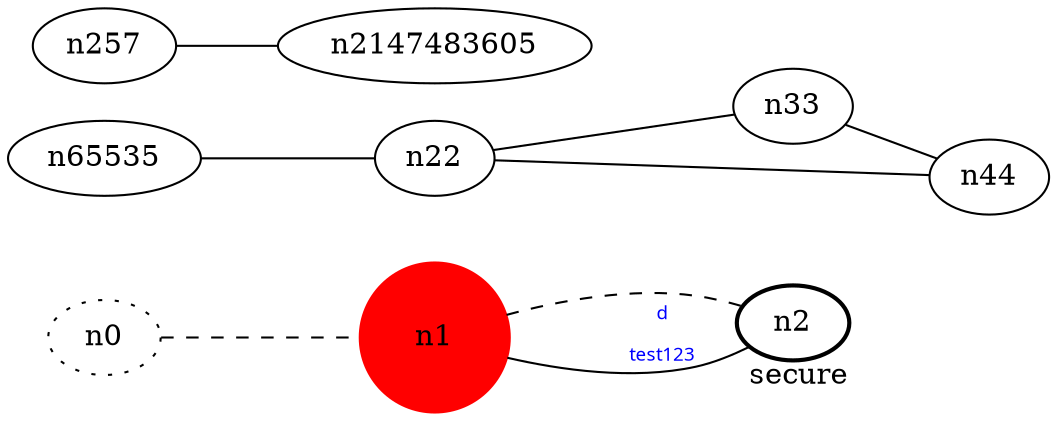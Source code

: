 graph test123 {
	rankdir=LR;
	fontcolor=blue; /* c0; c64; c0 -- c1 */
	n0 [style=dotted, fillcolor="#123456"]; // c2; c3; c2 -- c3
	n1 [height=1, width=1, color=red, style=filled];
	n2 [style=bold, xlabel="secure"];
	n0 -- n1 -- n2[style=dashed];
	n1 -- n2 [fontname="comic sans", label="d\n\l\G", fontcolor=blue, fontsize=9];
	n65535 -- n22;
	n257 -- n2147483605;
	n22 -- n33;
	n22 -- n44;
	n33 -- n44;
}

